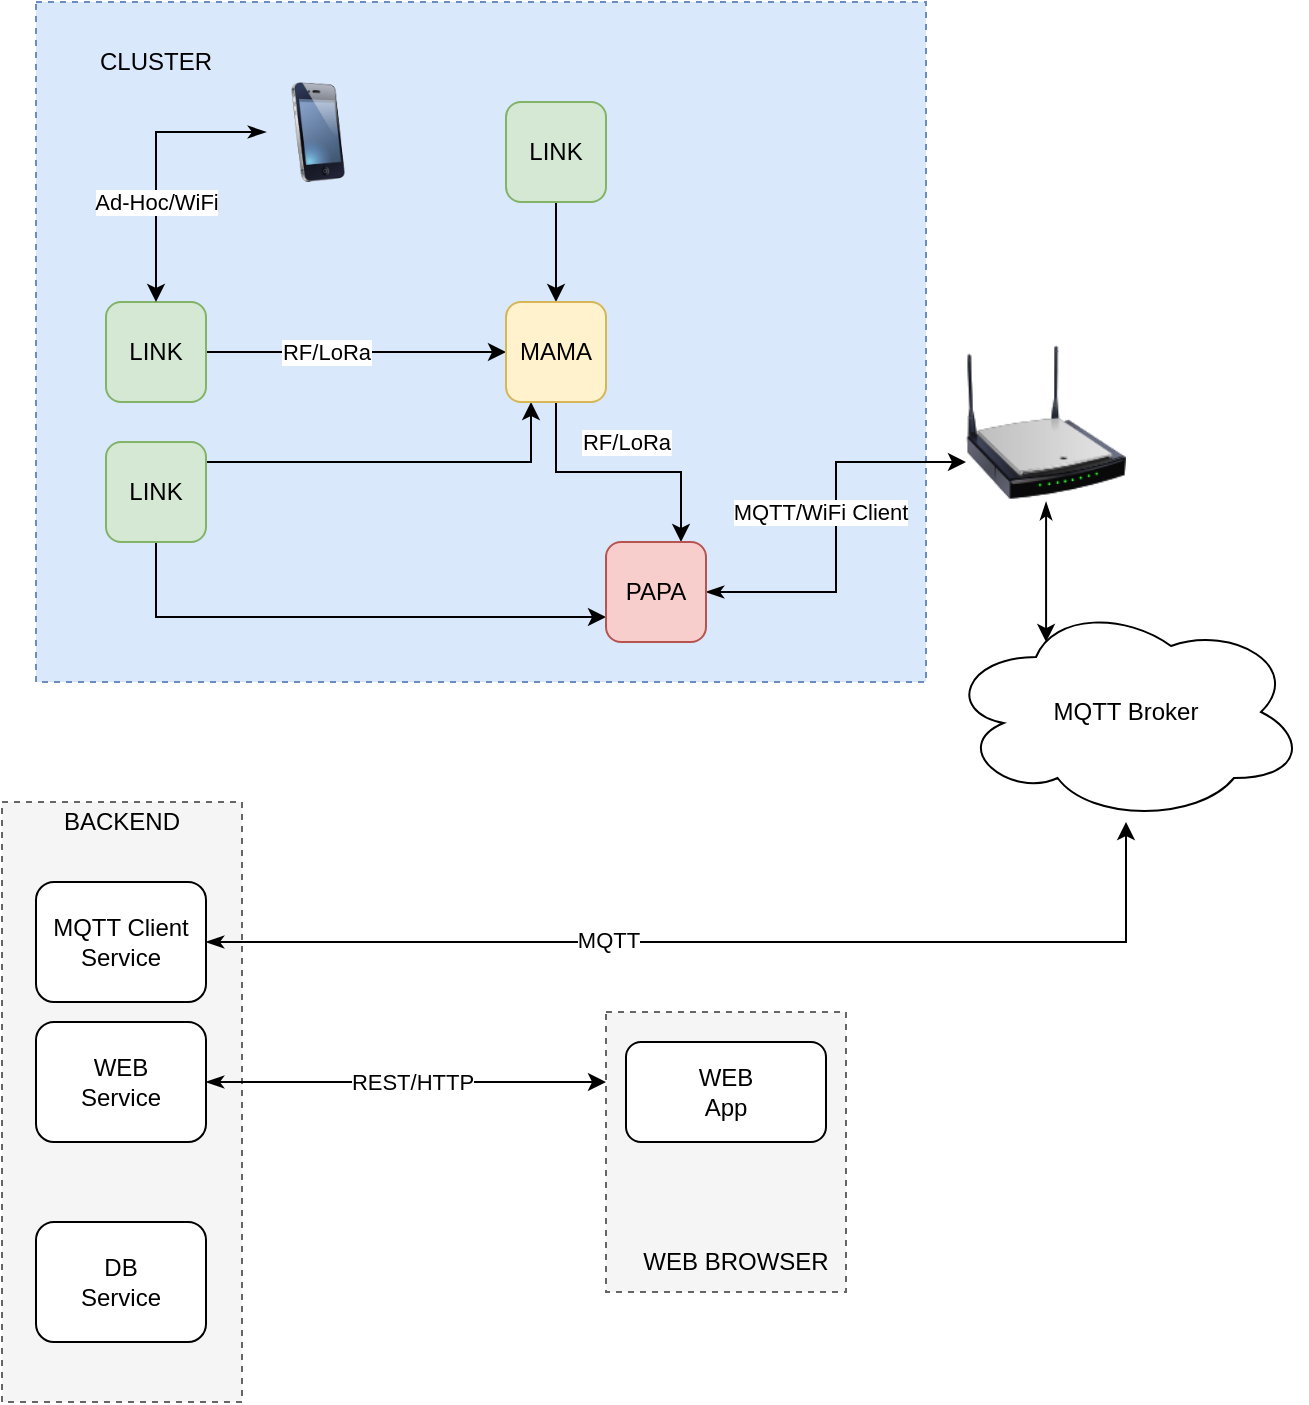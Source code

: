 <mxfile version="13.4.5" type="device"><diagram id="EJxz3tBTYT2ep9JXrAMy" name="Page-1"><mxGraphModel dx="1106" dy="772" grid="1" gridSize="10" guides="1" tooltips="1" connect="1" arrows="1" fold="1" page="1" pageScale="1" pageWidth="1100" pageHeight="850" math="0" shadow="0"><root><mxCell id="0"/><mxCell id="1" parent="0"/><mxCell id="kk1hSWZHGRrbGAi9tNtZ-35" value="" style="rounded=0;whiteSpace=wrap;html=1;dashed=1;fillColor=#dae8fc;strokeColor=#6c8ebf;" vertex="1" parent="1"><mxGeometry x="95" y="30" width="445" height="340" as="geometry"/></mxCell><mxCell id="kk1hSWZHGRrbGAi9tNtZ-27" value="" style="rounded=0;whiteSpace=wrap;html=1;dashed=1;fillColor=#f5f5f5;strokeColor=#666666;fontColor=#333333;" vertex="1" parent="1"><mxGeometry x="380" y="535" width="120" height="140" as="geometry"/></mxCell><mxCell id="kk1hSWZHGRrbGAi9tNtZ-24" value="" style="rounded=0;whiteSpace=wrap;html=1;dashed=1;fillColor=#f5f5f5;strokeColor=#666666;fontColor=#333333;" vertex="1" parent="1"><mxGeometry x="78" y="430" width="120" height="300" as="geometry"/></mxCell><mxCell id="kk1hSWZHGRrbGAi9tNtZ-8" style="edgeStyle=orthogonalEdgeStyle;rounded=0;orthogonalLoop=1;jettySize=auto;html=1;entryX=0;entryY=0.5;entryDx=0;entryDy=0;" edge="1" parent="1" source="kk1hSWZHGRrbGAi9tNtZ-1" target="kk1hSWZHGRrbGAi9tNtZ-4"><mxGeometry relative="1" as="geometry"/></mxCell><mxCell id="kk1hSWZHGRrbGAi9tNtZ-39" value="RF/LoRa" style="edgeLabel;html=1;align=center;verticalAlign=middle;resizable=0;points=[];" vertex="1" connectable="0" parent="kk1hSWZHGRrbGAi9tNtZ-8"><mxGeometry x="-0.2" relative="1" as="geometry"><mxPoint as="offset"/></mxGeometry></mxCell><mxCell id="kk1hSWZHGRrbGAi9tNtZ-1" value="LINK" style="rounded=1;whiteSpace=wrap;html=1;fillColor=#d5e8d4;strokeColor=#82b366;" vertex="1" parent="1"><mxGeometry x="130" y="180" width="50" height="50" as="geometry"/></mxCell><mxCell id="kk1hSWZHGRrbGAi9tNtZ-12" style="edgeStyle=orthogonalEdgeStyle;rounded=0;orthogonalLoop=1;jettySize=auto;html=1;entryX=0.5;entryY=0;entryDx=0;entryDy=0;" edge="1" parent="1" source="kk1hSWZHGRrbGAi9tNtZ-2" target="kk1hSWZHGRrbGAi9tNtZ-4"><mxGeometry relative="1" as="geometry"/></mxCell><mxCell id="kk1hSWZHGRrbGAi9tNtZ-2" value="LINK" style="rounded=1;whiteSpace=wrap;html=1;fillColor=#d5e8d4;strokeColor=#82b366;" vertex="1" parent="1"><mxGeometry x="330" y="80" width="50" height="50" as="geometry"/></mxCell><mxCell id="kk1hSWZHGRrbGAi9tNtZ-9" style="edgeStyle=orthogonalEdgeStyle;rounded=0;orthogonalLoop=1;jettySize=auto;html=1;entryX=0.25;entryY=1;entryDx=0;entryDy=0;" edge="1" parent="1" source="kk1hSWZHGRrbGAi9tNtZ-3" target="kk1hSWZHGRrbGAi9tNtZ-4"><mxGeometry relative="1" as="geometry"><Array as="points"><mxPoint x="343" y="260"/></Array></mxGeometry></mxCell><mxCell id="kk1hSWZHGRrbGAi9tNtZ-13" style="edgeStyle=orthogonalEdgeStyle;rounded=0;orthogonalLoop=1;jettySize=auto;html=1;entryX=0;entryY=0.75;entryDx=0;entryDy=0;exitX=0.5;exitY=1;exitDx=0;exitDy=0;" edge="1" parent="1" source="kk1hSWZHGRrbGAi9tNtZ-3" target="kk1hSWZHGRrbGAi9tNtZ-5"><mxGeometry relative="1" as="geometry"/></mxCell><mxCell id="kk1hSWZHGRrbGAi9tNtZ-3" value="LINK" style="rounded=1;whiteSpace=wrap;html=1;fillColor=#d5e8d4;strokeColor=#82b366;" vertex="1" parent="1"><mxGeometry x="130" y="250" width="50" height="50" as="geometry"/></mxCell><mxCell id="kk1hSWZHGRrbGAi9tNtZ-11" style="edgeStyle=orthogonalEdgeStyle;rounded=0;orthogonalLoop=1;jettySize=auto;html=1;entryX=0.75;entryY=0;entryDx=0;entryDy=0;" edge="1" parent="1" source="kk1hSWZHGRrbGAi9tNtZ-4" target="kk1hSWZHGRrbGAi9tNtZ-5"><mxGeometry relative="1" as="geometry"/></mxCell><mxCell id="kk1hSWZHGRrbGAi9tNtZ-41" value="RF/LoRa" style="edgeLabel;html=1;align=center;verticalAlign=middle;resizable=0;points=[];" vertex="1" connectable="0" parent="kk1hSWZHGRrbGAi9tNtZ-11"><mxGeometry x="-0.13" y="-18" relative="1" as="geometry"><mxPoint x="12" y="-33" as="offset"/></mxGeometry></mxCell><mxCell id="kk1hSWZHGRrbGAi9tNtZ-4" value="MAMA" style="rounded=1;whiteSpace=wrap;html=1;fillColor=#fff2cc;strokeColor=#d6b656;" vertex="1" parent="1"><mxGeometry x="330" y="180" width="50" height="50" as="geometry"/></mxCell><mxCell id="kk1hSWZHGRrbGAi9tNtZ-19" style="edgeStyle=orthogonalEdgeStyle;rounded=0;orthogonalLoop=1;jettySize=auto;html=1;startArrow=classicThin;startFill=1;entryX=0;entryY=0.75;entryDx=0;entryDy=0;" edge="1" parent="1" source="kk1hSWZHGRrbGAi9tNtZ-5" target="kk1hSWZHGRrbGAi9tNtZ-44"><mxGeometry relative="1" as="geometry"/></mxCell><mxCell id="kk1hSWZHGRrbGAi9tNtZ-40" value="MQTT/WiFi Client" style="edgeLabel;html=1;align=center;verticalAlign=middle;resizable=0;points=[];" vertex="1" connectable="0" parent="kk1hSWZHGRrbGAi9tNtZ-19"><mxGeometry x="0.018" y="-1" relative="1" as="geometry"><mxPoint x="-9" y="-6" as="offset"/></mxGeometry></mxCell><mxCell id="kk1hSWZHGRrbGAi9tNtZ-5" value="PAPA" style="rounded=1;whiteSpace=wrap;html=1;fillColor=#f8cecc;strokeColor=#b85450;" vertex="1" parent="1"><mxGeometry x="380" y="300" width="50" height="50" as="geometry"/></mxCell><mxCell id="kk1hSWZHGRrbGAi9tNtZ-18" value="MQTT Broker" style="ellipse;shape=cloud;whiteSpace=wrap;html=1;" vertex="1" parent="1"><mxGeometry x="550" y="330" width="180" height="110" as="geometry"/></mxCell><mxCell id="kk1hSWZHGRrbGAi9tNtZ-25" style="edgeStyle=orthogonalEdgeStyle;rounded=0;orthogonalLoop=1;jettySize=auto;html=1;startArrow=classicThin;startFill=1;" edge="1" parent="1" source="kk1hSWZHGRrbGAi9tNtZ-21" target="kk1hSWZHGRrbGAi9tNtZ-18"><mxGeometry relative="1" as="geometry"/></mxCell><mxCell id="kk1hSWZHGRrbGAi9tNtZ-33" value="MQTT" style="edgeLabel;html=1;align=center;verticalAlign=middle;resizable=0;points=[];" vertex="1" connectable="0" parent="kk1hSWZHGRrbGAi9tNtZ-25"><mxGeometry x="-0.229" y="1" relative="1" as="geometry"><mxPoint as="offset"/></mxGeometry></mxCell><mxCell id="kk1hSWZHGRrbGAi9tNtZ-21" value="MQTT Client&lt;br&gt;Service" style="rounded=1;whiteSpace=wrap;html=1;" vertex="1" parent="1"><mxGeometry x="95" y="470" width="85" height="60" as="geometry"/></mxCell><mxCell id="kk1hSWZHGRrbGAi9tNtZ-32" style="edgeStyle=orthogonalEdgeStyle;rounded=0;orthogonalLoop=1;jettySize=auto;html=1;entryX=0;entryY=0.25;entryDx=0;entryDy=0;startArrow=classicThin;startFill=1;" edge="1" parent="1" source="kk1hSWZHGRrbGAi9tNtZ-22" target="kk1hSWZHGRrbGAi9tNtZ-27"><mxGeometry relative="1" as="geometry"/></mxCell><mxCell id="kk1hSWZHGRrbGAi9tNtZ-34" value="REST/HTTP" style="edgeLabel;html=1;align=center;verticalAlign=middle;resizable=0;points=[];" vertex="1" connectable="0" parent="kk1hSWZHGRrbGAi9tNtZ-32"><mxGeometry x="0.03" relative="1" as="geometry"><mxPoint as="offset"/></mxGeometry></mxCell><mxCell id="kk1hSWZHGRrbGAi9tNtZ-22" value="WEB&lt;br&gt;Service" style="rounded=1;whiteSpace=wrap;html=1;" vertex="1" parent="1"><mxGeometry x="95" y="540" width="85" height="60" as="geometry"/></mxCell><mxCell id="kk1hSWZHGRrbGAi9tNtZ-23" value="DB&lt;br&gt;Service" style="rounded=1;whiteSpace=wrap;html=1;" vertex="1" parent="1"><mxGeometry x="95" y="640" width="85" height="60" as="geometry"/></mxCell><mxCell id="kk1hSWZHGRrbGAi9tNtZ-26" value="WEB&lt;br&gt;App" style="rounded=1;whiteSpace=wrap;html=1;" vertex="1" parent="1"><mxGeometry x="390" y="550" width="100" height="50" as="geometry"/></mxCell><mxCell id="kk1hSWZHGRrbGAi9tNtZ-28" value="BACKEND" style="text;html=1;strokeColor=none;fillColor=none;align=center;verticalAlign=middle;whiteSpace=wrap;rounded=0;dashed=1;" vertex="1" parent="1"><mxGeometry x="118" y="430" width="40" height="20" as="geometry"/></mxCell><mxCell id="kk1hSWZHGRrbGAi9tNtZ-29" value="WEB BROWSER" style="text;html=1;strokeColor=none;fillColor=none;align=center;verticalAlign=middle;whiteSpace=wrap;rounded=0;dashed=1;" vertex="1" parent="1"><mxGeometry x="395" y="650" width="100" height="20" as="geometry"/></mxCell><mxCell id="kk1hSWZHGRrbGAi9tNtZ-36" value="CLUSTER" style="text;html=1;strokeColor=none;fillColor=none;align=center;verticalAlign=middle;whiteSpace=wrap;rounded=0;dashed=1;" vertex="1" parent="1"><mxGeometry x="100" y="40" width="110" height="40" as="geometry"/></mxCell><mxCell id="kk1hSWZHGRrbGAi9tNtZ-38" value="Ad-Hoc/WiFi" style="edgeStyle=orthogonalEdgeStyle;rounded=0;orthogonalLoop=1;jettySize=auto;html=1;startArrow=classicThin;startFill=1;" edge="1" parent="1" source="kk1hSWZHGRrbGAi9tNtZ-37" target="kk1hSWZHGRrbGAi9tNtZ-1"><mxGeometry x="0.286" relative="1" as="geometry"><mxPoint as="offset"/></mxGeometry></mxCell><mxCell id="kk1hSWZHGRrbGAi9tNtZ-37" value="" style="image;html=1;image=img/lib/clip_art/telecommunication/iPhone_128x128.png;dashed=1;" vertex="1" parent="1"><mxGeometry x="210" y="70" width="52" height="50" as="geometry"/></mxCell><mxCell id="kk1hSWZHGRrbGAi9tNtZ-45" value="" style="edgeStyle=orthogonalEdgeStyle;rounded=0;orthogonalLoop=1;jettySize=auto;html=1;entryX=0.278;entryY=0.182;entryDx=0;entryDy=0;entryPerimeter=0;startArrow=classicThin;startFill=1;" edge="1" parent="1" source="kk1hSWZHGRrbGAi9tNtZ-44" target="kk1hSWZHGRrbGAi9tNtZ-18"><mxGeometry relative="1" as="geometry"/></mxCell><mxCell id="kk1hSWZHGRrbGAi9tNtZ-44" value="" style="image;html=1;image=img/lib/clip_art/networking/Wireless_Router_N_128x128.png;dashed=1;" vertex="1" parent="1"><mxGeometry x="560" y="200" width="80" height="80" as="geometry"/></mxCell></root></mxGraphModel></diagram></mxfile>